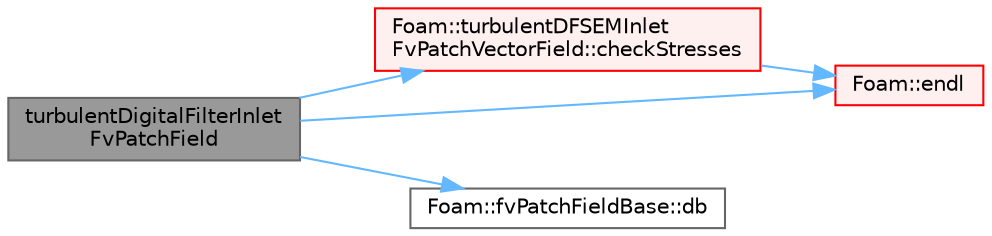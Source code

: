 digraph "turbulentDigitalFilterInletFvPatchField"
{
 // LATEX_PDF_SIZE
  bgcolor="transparent";
  edge [fontname=Helvetica,fontsize=10,labelfontname=Helvetica,labelfontsize=10];
  node [fontname=Helvetica,fontsize=10,shape=box,height=0.2,width=0.4];
  rankdir="LR";
  Node1 [id="Node000001",label="turbulentDigitalFilterInlet\lFvPatchField",height=0.2,width=0.4,color="gray40", fillcolor="grey60", style="filled", fontcolor="black",tooltip=" "];
  Node1 -> Node2 [id="edge1_Node000001_Node000002",color="steelblue1",style="solid",tooltip=" "];
  Node2 [id="Node000002",label="Foam::turbulentDFSEMInlet\lFvPatchVectorField::checkStresses",height=0.2,width=0.4,color="red", fillcolor="#FFF0F0", style="filled",URL="$classFoam_1_1turbulentDFSEMInletFvPatchVectorField.html#a1317d431ae3a0037f97cd338bbed2c9d",tooltip=" "];
  Node2 -> Node18 [id="edge2_Node000002_Node000018",color="steelblue1",style="solid",tooltip=" "];
  Node18 [id="Node000018",label="Foam::endl",height=0.2,width=0.4,color="red", fillcolor="#FFF0F0", style="filled",URL="$namespaceFoam.html#a7d5eca45a323264dc5fe811500ebda47",tooltip=" "];
  Node1 -> Node26 [id="edge3_Node000001_Node000026",color="steelblue1",style="solid",tooltip=" "];
  Node26 [id="Node000026",label="Foam::fvPatchFieldBase::db",height=0.2,width=0.4,color="grey40", fillcolor="white", style="filled",URL="$classFoam_1_1fvPatchFieldBase.html#a65cc75d9f80b1df5c3184fb2274a97f1",tooltip=" "];
  Node1 -> Node18 [id="edge4_Node000001_Node000018",color="steelblue1",style="solid",tooltip=" "];
}
